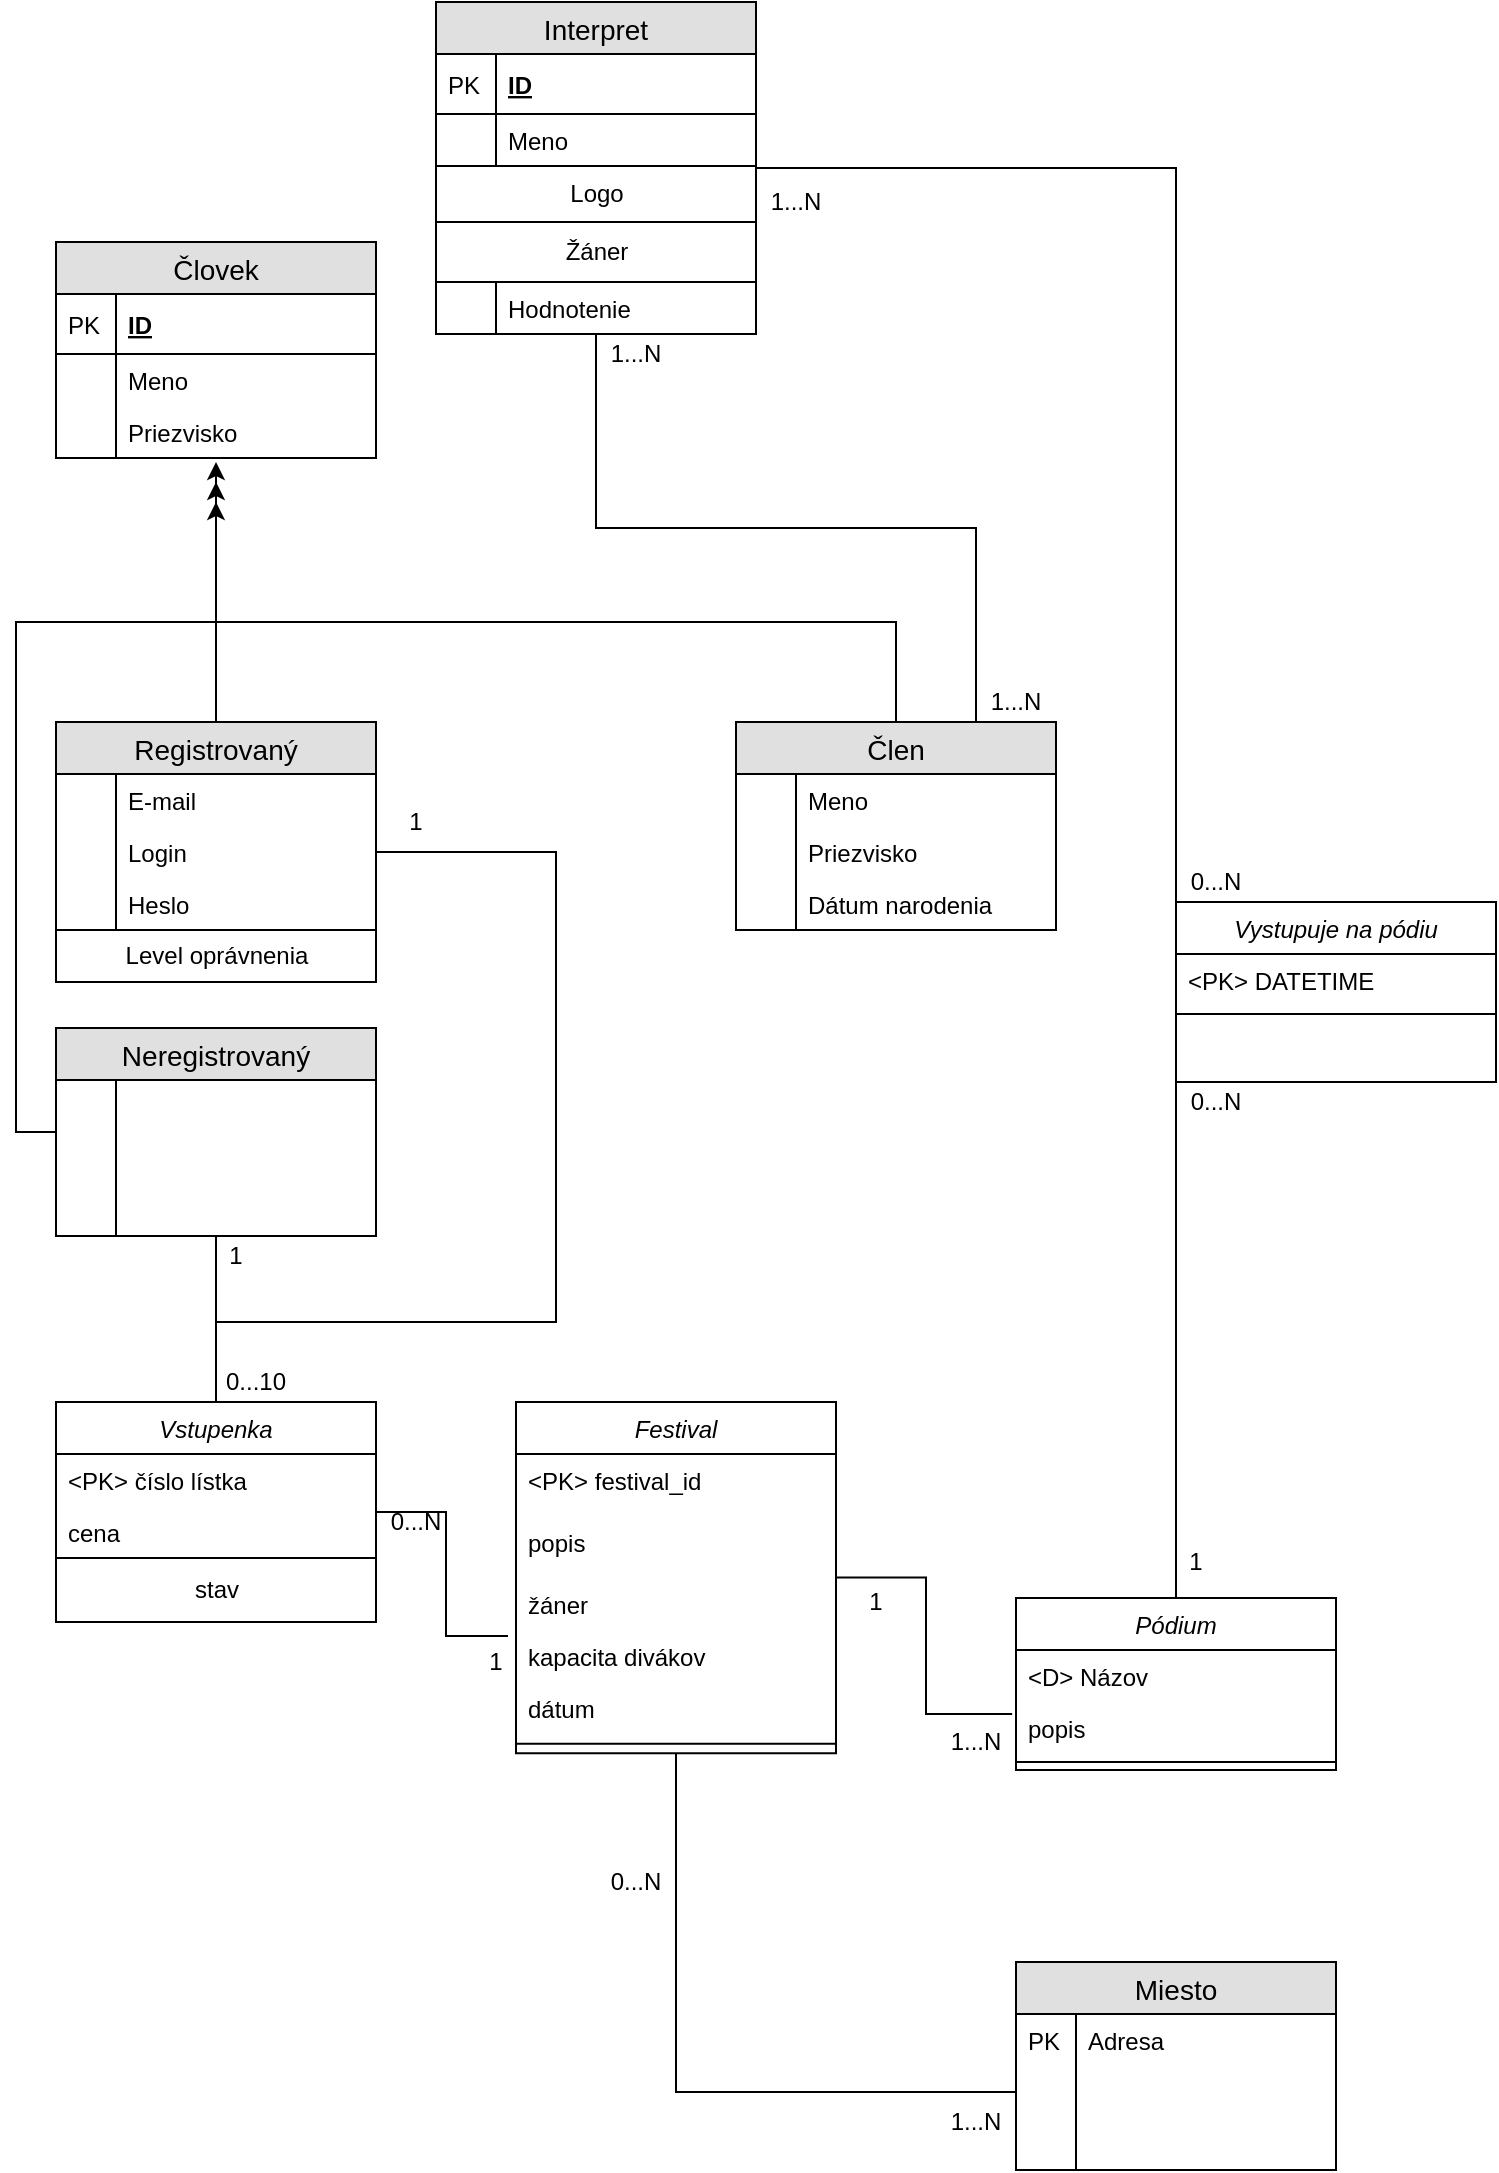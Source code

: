 <mxfile version="13.7.7" type="device"><diagram id="C5RBs43oDa-KdzZeNtuy" name="Page-1"><mxGraphModel dx="766" dy="752" grid="1" gridSize="10" guides="1" tooltips="1" connect="1" arrows="1" fold="1" page="1" pageScale="1" pageWidth="827" pageHeight="1169" math="0" shadow="0"><root><mxCell id="WIyWlLk6GJQsqaUBKTNV-0"/><mxCell id="WIyWlLk6GJQsqaUBKTNV-1" parent="WIyWlLk6GJQsqaUBKTNV-0"/><mxCell id="mpcGVjqGdTTkqWpKzs0q-69" style="edgeStyle=orthogonalEdgeStyle;rounded=0;orthogonalLoop=1;jettySize=auto;html=1;" edge="1" parent="WIyWlLk6GJQsqaUBKTNV-1"><mxGeometry relative="1" as="geometry"><mxPoint x="150" y="250" as="targetPoint"/><mxPoint x="150" y="380" as="sourcePoint"/></mxGeometry></mxCell><mxCell id="mpcGVjqGdTTkqWpKzs0q-71" style="edgeStyle=orthogonalEdgeStyle;rounded=0;orthogonalLoop=1;jettySize=auto;html=1;" edge="1" parent="WIyWlLk6GJQsqaUBKTNV-1" source="mpcGVjqGdTTkqWpKzs0q-49"><mxGeometry relative="1" as="geometry"><mxPoint x="150" y="270" as="targetPoint"/><Array as="points"><mxPoint x="490" y="330"/><mxPoint x="150" y="330"/></Array></mxGeometry></mxCell><mxCell id="mpcGVjqGdTTkqWpKzs0q-72" style="edgeStyle=orthogonalEdgeStyle;rounded=0;orthogonalLoop=1;jettySize=auto;html=1;" edge="1" parent="WIyWlLk6GJQsqaUBKTNV-1" source="mpcGVjqGdTTkqWpKzs0q-58"><mxGeometry relative="1" as="geometry"><mxPoint x="150" y="260" as="targetPoint"/><Array as="points"><mxPoint x="50" y="585"/><mxPoint x="50" y="330"/><mxPoint x="150" y="330"/></Array></mxGeometry></mxCell><mxCell id="mpcGVjqGdTTkqWpKzs0q-4" value="Človek" style="swimlane;fontStyle=0;childLayout=stackLayout;horizontal=1;startSize=26;fillColor=#e0e0e0;horizontalStack=0;resizeParent=1;resizeParentMax=0;resizeLast=0;collapsible=1;marginBottom=0;swimlaneFillColor=#ffffff;align=center;fontSize=14;" vertex="1" parent="WIyWlLk6GJQsqaUBKTNV-1"><mxGeometry x="70" y="140" width="160" height="108" as="geometry"/></mxCell><mxCell id="mpcGVjqGdTTkqWpKzs0q-5" value="ID" style="shape=partialRectangle;top=0;left=0;right=0;bottom=1;align=left;verticalAlign=middle;fillColor=none;spacingLeft=34;spacingRight=4;overflow=hidden;rotatable=0;points=[[0,0.5],[1,0.5]];portConstraint=eastwest;dropTarget=0;fontStyle=5;fontSize=12;" vertex="1" parent="mpcGVjqGdTTkqWpKzs0q-4"><mxGeometry y="26" width="160" height="30" as="geometry"/></mxCell><mxCell id="mpcGVjqGdTTkqWpKzs0q-6" value="PK" style="shape=partialRectangle;top=0;left=0;bottom=0;fillColor=none;align=left;verticalAlign=middle;spacingLeft=4;spacingRight=4;overflow=hidden;rotatable=0;points=[];portConstraint=eastwest;part=1;fontSize=12;" vertex="1" connectable="0" parent="mpcGVjqGdTTkqWpKzs0q-5"><mxGeometry width="30" height="30" as="geometry"/></mxCell><mxCell id="mpcGVjqGdTTkqWpKzs0q-7" value="Meno" style="shape=partialRectangle;top=0;left=0;right=0;bottom=0;align=left;verticalAlign=top;fillColor=none;spacingLeft=34;spacingRight=4;overflow=hidden;rotatable=0;points=[[0,0.5],[1,0.5]];portConstraint=eastwest;dropTarget=0;fontSize=12;" vertex="1" parent="mpcGVjqGdTTkqWpKzs0q-4"><mxGeometry y="56" width="160" height="26" as="geometry"/></mxCell><mxCell id="mpcGVjqGdTTkqWpKzs0q-8" value="" style="shape=partialRectangle;top=0;left=0;bottom=0;fillColor=none;align=left;verticalAlign=top;spacingLeft=4;spacingRight=4;overflow=hidden;rotatable=0;points=[];portConstraint=eastwest;part=1;fontSize=12;" vertex="1" connectable="0" parent="mpcGVjqGdTTkqWpKzs0q-7"><mxGeometry width="30" height="26" as="geometry"/></mxCell><mxCell id="mpcGVjqGdTTkqWpKzs0q-9" value="Priezvisko" style="shape=partialRectangle;top=0;left=0;right=0;bottom=0;align=left;verticalAlign=top;fillColor=none;spacingLeft=34;spacingRight=4;overflow=hidden;rotatable=0;points=[[0,0.5],[1,0.5]];portConstraint=eastwest;dropTarget=0;fontSize=12;" vertex="1" parent="mpcGVjqGdTTkqWpKzs0q-4"><mxGeometry y="82" width="160" height="26" as="geometry"/></mxCell><mxCell id="mpcGVjqGdTTkqWpKzs0q-10" value="" style="shape=partialRectangle;top=0;left=0;bottom=0;fillColor=none;align=left;verticalAlign=top;spacingLeft=4;spacingRight=4;overflow=hidden;rotatable=0;points=[];portConstraint=eastwest;part=1;fontSize=12;" vertex="1" connectable="0" parent="mpcGVjqGdTTkqWpKzs0q-9"><mxGeometry width="30" height="26" as="geometry"/></mxCell><mxCell id="mpcGVjqGdTTkqWpKzs0q-49" value="Člen" style="swimlane;fontStyle=0;childLayout=stackLayout;horizontal=1;startSize=26;fillColor=#e0e0e0;horizontalStack=0;resizeParent=1;resizeParentMax=0;resizeLast=0;collapsible=1;marginBottom=0;swimlaneFillColor=#ffffff;align=center;fontSize=14;" vertex="1" parent="WIyWlLk6GJQsqaUBKTNV-1"><mxGeometry x="410" y="380" width="160" height="104" as="geometry"/></mxCell><mxCell id="mpcGVjqGdTTkqWpKzs0q-52" value="Meno" style="shape=partialRectangle;top=0;left=0;right=0;bottom=0;align=left;verticalAlign=top;fillColor=none;spacingLeft=34;spacingRight=4;overflow=hidden;rotatable=0;points=[[0,0.5],[1,0.5]];portConstraint=eastwest;dropTarget=0;fontSize=12;" vertex="1" parent="mpcGVjqGdTTkqWpKzs0q-49"><mxGeometry y="26" width="160" height="26" as="geometry"/></mxCell><mxCell id="mpcGVjqGdTTkqWpKzs0q-53" value="" style="shape=partialRectangle;top=0;left=0;bottom=0;fillColor=none;align=left;verticalAlign=top;spacingLeft=4;spacingRight=4;overflow=hidden;rotatable=0;points=[];portConstraint=eastwest;part=1;fontSize=12;" vertex="1" connectable="0" parent="mpcGVjqGdTTkqWpKzs0q-52"><mxGeometry width="30" height="26" as="geometry"/></mxCell><mxCell id="mpcGVjqGdTTkqWpKzs0q-54" value="Priezvisko" style="shape=partialRectangle;top=0;left=0;right=0;bottom=0;align=left;verticalAlign=top;fillColor=none;spacingLeft=34;spacingRight=4;overflow=hidden;rotatable=0;points=[[0,0.5],[1,0.5]];portConstraint=eastwest;dropTarget=0;fontSize=12;" vertex="1" parent="mpcGVjqGdTTkqWpKzs0q-49"><mxGeometry y="52" width="160" height="26" as="geometry"/></mxCell><mxCell id="mpcGVjqGdTTkqWpKzs0q-55" value="" style="shape=partialRectangle;top=0;left=0;bottom=0;fillColor=none;align=left;verticalAlign=top;spacingLeft=4;spacingRight=4;overflow=hidden;rotatable=0;points=[];portConstraint=eastwest;part=1;fontSize=12;" vertex="1" connectable="0" parent="mpcGVjqGdTTkqWpKzs0q-54"><mxGeometry width="30" height="26" as="geometry"/></mxCell><mxCell id="mpcGVjqGdTTkqWpKzs0q-56" value="Dátum narodenia" style="shape=partialRectangle;top=0;left=0;right=0;bottom=0;align=left;verticalAlign=top;fillColor=none;spacingLeft=34;spacingRight=4;overflow=hidden;rotatable=0;points=[[0,0.5],[1,0.5]];portConstraint=eastwest;dropTarget=0;fontSize=12;" vertex="1" parent="mpcGVjqGdTTkqWpKzs0q-49"><mxGeometry y="78" width="160" height="26" as="geometry"/></mxCell><mxCell id="mpcGVjqGdTTkqWpKzs0q-57" value="" style="shape=partialRectangle;top=0;left=0;bottom=0;fillColor=none;align=left;verticalAlign=top;spacingLeft=4;spacingRight=4;overflow=hidden;rotatable=0;points=[];portConstraint=eastwest;part=1;fontSize=12;" vertex="1" connectable="0" parent="mpcGVjqGdTTkqWpKzs0q-56"><mxGeometry width="30" height="26" as="geometry"/></mxCell><mxCell id="mpcGVjqGdTTkqWpKzs0q-90" style="edgeStyle=orthogonalEdgeStyle;rounded=0;orthogonalLoop=1;jettySize=auto;html=1;entryX=0.5;entryY=0;entryDx=0;entryDy=0;endArrow=none;endFill=0;" edge="1" parent="WIyWlLk6GJQsqaUBKTNV-1" source="mpcGVjqGdTTkqWpKzs0q-58" target="YKO2Tkwgw0GAHQr1XLWe-31"><mxGeometry relative="1" as="geometry"/></mxCell><mxCell id="mpcGVjqGdTTkqWpKzs0q-58" value="Neregistrovaný" style="swimlane;fontStyle=0;childLayout=stackLayout;horizontal=1;startSize=26;fillColor=#e0e0e0;horizontalStack=0;resizeParent=1;resizeParentMax=0;resizeLast=0;collapsible=1;marginBottom=0;swimlaneFillColor=#ffffff;align=center;fontSize=14;" vertex="1" parent="WIyWlLk6GJQsqaUBKTNV-1"><mxGeometry x="70" y="533" width="160" height="104" as="geometry"/></mxCell><mxCell id="mpcGVjqGdTTkqWpKzs0q-61" value="" style="shape=partialRectangle;top=0;left=0;right=0;bottom=0;align=left;verticalAlign=top;fillColor=none;spacingLeft=34;spacingRight=4;overflow=hidden;rotatable=0;points=[[0,0.5],[1,0.5]];portConstraint=eastwest;dropTarget=0;fontSize=12;" vertex="1" parent="mpcGVjqGdTTkqWpKzs0q-58"><mxGeometry y="26" width="160" height="26" as="geometry"/></mxCell><mxCell id="mpcGVjqGdTTkqWpKzs0q-62" value="" style="shape=partialRectangle;top=0;left=0;bottom=0;fillColor=none;align=left;verticalAlign=top;spacingLeft=4;spacingRight=4;overflow=hidden;rotatable=0;points=[];portConstraint=eastwest;part=1;fontSize=12;" vertex="1" connectable="0" parent="mpcGVjqGdTTkqWpKzs0q-61"><mxGeometry width="30" height="26" as="geometry"/></mxCell><mxCell id="mpcGVjqGdTTkqWpKzs0q-63" value="" style="shape=partialRectangle;top=0;left=0;right=0;bottom=0;align=left;verticalAlign=top;fillColor=none;spacingLeft=34;spacingRight=4;overflow=hidden;rotatable=0;points=[[0,0.5],[1,0.5]];portConstraint=eastwest;dropTarget=0;fontSize=12;" vertex="1" parent="mpcGVjqGdTTkqWpKzs0q-58"><mxGeometry y="52" width="160" height="26" as="geometry"/></mxCell><mxCell id="mpcGVjqGdTTkqWpKzs0q-64" value="" style="shape=partialRectangle;top=0;left=0;bottom=0;fillColor=none;align=left;verticalAlign=top;spacingLeft=4;spacingRight=4;overflow=hidden;rotatable=0;points=[];portConstraint=eastwest;part=1;fontSize=12;" vertex="1" connectable="0" parent="mpcGVjqGdTTkqWpKzs0q-63"><mxGeometry width="30" height="26" as="geometry"/></mxCell><mxCell id="mpcGVjqGdTTkqWpKzs0q-65" value="" style="shape=partialRectangle;top=0;left=0;right=0;bottom=0;align=left;verticalAlign=top;fillColor=none;spacingLeft=34;spacingRight=4;overflow=hidden;rotatable=0;points=[[0,0.5],[1,0.5]];portConstraint=eastwest;dropTarget=0;fontSize=12;" vertex="1" parent="mpcGVjqGdTTkqWpKzs0q-58"><mxGeometry y="78" width="160" height="26" as="geometry"/></mxCell><mxCell id="mpcGVjqGdTTkqWpKzs0q-66" value="" style="shape=partialRectangle;top=0;left=0;bottom=0;fillColor=none;align=left;verticalAlign=top;spacingLeft=4;spacingRight=4;overflow=hidden;rotatable=0;points=[];portConstraint=eastwest;part=1;fontSize=12;" vertex="1" connectable="0" parent="mpcGVjqGdTTkqWpKzs0q-65"><mxGeometry width="30" height="26" as="geometry"/></mxCell><mxCell id="mpcGVjqGdTTkqWpKzs0q-91" style="edgeStyle=orthogonalEdgeStyle;rounded=0;orthogonalLoop=1;jettySize=auto;html=1;entryX=0.5;entryY=0;entryDx=0;entryDy=0;endArrow=none;endFill=0;exitX=1;exitY=0.5;exitDx=0;exitDy=0;" edge="1" parent="WIyWlLk6GJQsqaUBKTNV-1" source="mpcGVjqGdTTkqWpKzs0q-122" target="YKO2Tkwgw0GAHQr1XLWe-31"><mxGeometry relative="1" as="geometry"><mxPoint x="320" y="637" as="sourcePoint"/><Array as="points"><mxPoint x="320" y="445"/><mxPoint x="320" y="680"/><mxPoint x="150" y="680"/></Array></mxGeometry></mxCell><mxCell id="mpcGVjqGdTTkqWpKzs0q-87" style="edgeStyle=orthogonalEdgeStyle;rounded=0;orthogonalLoop=1;jettySize=auto;html=1;entryX=0.75;entryY=0;entryDx=0;entryDy=0;endArrow=none;endFill=0;" edge="1" parent="WIyWlLk6GJQsqaUBKTNV-1" source="mpcGVjqGdTTkqWpKzs0q-77" target="mpcGVjqGdTTkqWpKzs0q-49"><mxGeometry relative="1" as="geometry"/></mxCell><mxCell id="mpcGVjqGdTTkqWpKzs0q-112" style="edgeStyle=orthogonalEdgeStyle;rounded=0;orthogonalLoop=1;jettySize=auto;html=1;entryX=0.5;entryY=0;entryDx=0;entryDy=0;endArrow=none;endFill=0;" edge="1" parent="WIyWlLk6GJQsqaUBKTNV-1" source="mpcGVjqGdTTkqWpKzs0q-77" target="YKO2Tkwgw0GAHQr1XLWe-5"><mxGeometry relative="1" as="geometry"/></mxCell><mxCell id="mpcGVjqGdTTkqWpKzs0q-77" value="Interpret" style="swimlane;fontStyle=0;childLayout=stackLayout;horizontal=1;startSize=26;fillColor=#e0e0e0;horizontalStack=0;resizeParent=1;resizeParentMax=0;resizeLast=0;collapsible=1;marginBottom=0;swimlaneFillColor=#ffffff;align=center;fontSize=14;" vertex="1" parent="WIyWlLk6GJQsqaUBKTNV-1"><mxGeometry x="260" y="20" width="160" height="166" as="geometry"/></mxCell><mxCell id="mpcGVjqGdTTkqWpKzs0q-78" value="ID" style="shape=partialRectangle;top=0;left=0;right=0;bottom=1;align=left;verticalAlign=middle;fillColor=none;spacingLeft=34;spacingRight=4;overflow=hidden;rotatable=0;points=[[0,0.5],[1,0.5]];portConstraint=eastwest;dropTarget=0;fontStyle=5;fontSize=12;" vertex="1" parent="mpcGVjqGdTTkqWpKzs0q-77"><mxGeometry y="26" width="160" height="30" as="geometry"/></mxCell><mxCell id="mpcGVjqGdTTkqWpKzs0q-79" value="PK" style="shape=partialRectangle;top=0;left=0;bottom=0;fillColor=none;align=left;verticalAlign=middle;spacingLeft=4;spacingRight=4;overflow=hidden;rotatable=0;points=[];portConstraint=eastwest;part=1;fontSize=12;" vertex="1" connectable="0" parent="mpcGVjqGdTTkqWpKzs0q-78"><mxGeometry width="30" height="30" as="geometry"/></mxCell><mxCell id="mpcGVjqGdTTkqWpKzs0q-80" value="Meno" style="shape=partialRectangle;top=0;left=0;right=0;bottom=0;align=left;verticalAlign=top;fillColor=none;spacingLeft=34;spacingRight=4;overflow=hidden;rotatable=0;points=[[0,0.5],[1,0.5]];portConstraint=eastwest;dropTarget=0;fontSize=12;" vertex="1" parent="mpcGVjqGdTTkqWpKzs0q-77"><mxGeometry y="56" width="160" height="26" as="geometry"/></mxCell><mxCell id="mpcGVjqGdTTkqWpKzs0q-81" value="" style="shape=partialRectangle;top=0;left=0;bottom=0;fillColor=none;align=left;verticalAlign=top;spacingLeft=4;spacingRight=4;overflow=hidden;rotatable=0;points=[];portConstraint=eastwest;part=1;fontSize=12;" vertex="1" connectable="0" parent="mpcGVjqGdTTkqWpKzs0q-80"><mxGeometry width="30" height="26" as="geometry"/></mxCell><mxCell id="mpcGVjqGdTTkqWpKzs0q-85" value="Logo" style="html=1;" vertex="1" parent="mpcGVjqGdTTkqWpKzs0q-77"><mxGeometry y="82" width="160" height="28" as="geometry"/></mxCell><mxCell id="mpcGVjqGdTTkqWpKzs0q-86" value="Žáner" style="html=1;" vertex="1" parent="mpcGVjqGdTTkqWpKzs0q-77"><mxGeometry y="110" width="160" height="30" as="geometry"/></mxCell><mxCell id="mpcGVjqGdTTkqWpKzs0q-82" value="Hodnotenie" style="shape=partialRectangle;top=0;left=0;right=0;bottom=0;align=left;verticalAlign=top;fillColor=none;spacingLeft=34;spacingRight=4;overflow=hidden;rotatable=0;points=[[0,0.5],[1,0.5]];portConstraint=eastwest;dropTarget=0;fontSize=12;" vertex="1" parent="mpcGVjqGdTTkqWpKzs0q-77"><mxGeometry y="140" width="160" height="26" as="geometry"/></mxCell><mxCell id="mpcGVjqGdTTkqWpKzs0q-83" value="" style="shape=partialRectangle;top=0;left=0;bottom=0;fillColor=none;align=left;verticalAlign=top;spacingLeft=4;spacingRight=4;overflow=hidden;rotatable=0;points=[];portConstraint=eastwest;part=1;fontSize=12;" vertex="1" connectable="0" parent="mpcGVjqGdTTkqWpKzs0q-82"><mxGeometry width="30" height="26" as="geometry"/></mxCell><mxCell id="mpcGVjqGdTTkqWpKzs0q-88" value="1...N" style="text;html=1;strokeColor=none;fillColor=none;align=center;verticalAlign=middle;whiteSpace=wrap;rounded=0;" vertex="1" parent="WIyWlLk6GJQsqaUBKTNV-1"><mxGeometry x="340" y="186" width="40" height="20" as="geometry"/></mxCell><mxCell id="mpcGVjqGdTTkqWpKzs0q-89" value="1...N" style="text;html=1;strokeColor=none;fillColor=none;align=center;verticalAlign=middle;whiteSpace=wrap;rounded=0;" vertex="1" parent="WIyWlLk6GJQsqaUBKTNV-1"><mxGeometry x="530" y="360" width="40" height="20" as="geometry"/></mxCell><mxCell id="mpcGVjqGdTTkqWpKzs0q-96" style="edgeStyle=orthogonalEdgeStyle;rounded=0;orthogonalLoop=1;jettySize=auto;html=1;entryX=-0.025;entryY=1.12;entryDx=0;entryDy=0;entryPerimeter=0;endArrow=none;endFill=0;" edge="1" parent="WIyWlLk6GJQsqaUBKTNV-1" source="YKO2Tkwgw0GAHQr1XLWe-31" target="YKO2Tkwgw0GAHQr1XLWe-16"><mxGeometry relative="1" as="geometry"/></mxCell><mxCell id="YKO2Tkwgw0GAHQr1XLWe-31" value="Vstupenka" style="swimlane;fontStyle=2;align=center;verticalAlign=top;childLayout=stackLayout;horizontal=1;startSize=26;horizontalStack=0;resizeParent=1;resizeLast=0;collapsible=1;marginBottom=0;rounded=0;shadow=0;strokeWidth=1;" parent="WIyWlLk6GJQsqaUBKTNV-1" vertex="1"><mxGeometry x="70" y="720" width="160" height="110" as="geometry"><mxRectangle x="230" y="140" width="160" height="26" as="alternateBounds"/></mxGeometry></mxCell><mxCell id="YKO2Tkwgw0GAHQr1XLWe-32" value="&lt;PK&gt; číslo lístka" style="text;align=left;verticalAlign=top;spacingLeft=4;spacingRight=4;overflow=hidden;rotatable=0;points=[[0,0.5],[1,0.5]];portConstraint=eastwest;" parent="YKO2Tkwgw0GAHQr1XLWe-31" vertex="1"><mxGeometry y="26" width="160" height="26" as="geometry"/></mxCell><mxCell id="YKO2Tkwgw0GAHQr1XLWe-33" value="cena" style="text;align=left;verticalAlign=top;spacingLeft=4;spacingRight=4;overflow=hidden;rotatable=0;points=[[0,0.5],[1,0.5]];portConstraint=eastwest;rounded=0;shadow=0;html=0;" parent="YKO2Tkwgw0GAHQr1XLWe-31" vertex="1"><mxGeometry y="52" width="160" height="26" as="geometry"/></mxCell><mxCell id="mpcGVjqGdTTkqWpKzs0q-117" value="stav" style="html=1;" vertex="1" parent="YKO2Tkwgw0GAHQr1XLWe-31"><mxGeometry y="78" width="160" height="32" as="geometry"/></mxCell><mxCell id="mpcGVjqGdTTkqWpKzs0q-92" value="0...N" style="text;html=1;strokeColor=none;fillColor=none;align=center;verticalAlign=middle;whiteSpace=wrap;rounded=0;" vertex="1" parent="WIyWlLk6GJQsqaUBKTNV-1"><mxGeometry x="230" y="770" width="40" height="20" as="geometry"/></mxCell><mxCell id="mpcGVjqGdTTkqWpKzs0q-93" value="0...10" style="text;html=1;strokeColor=none;fillColor=none;align=center;verticalAlign=middle;whiteSpace=wrap;rounded=0;" vertex="1" parent="WIyWlLk6GJQsqaUBKTNV-1"><mxGeometry x="150" y="700" width="40" height="20" as="geometry"/></mxCell><mxCell id="mpcGVjqGdTTkqWpKzs0q-94" value="1" style="text;html=1;strokeColor=none;fillColor=none;align=center;verticalAlign=middle;whiteSpace=wrap;rounded=0;" vertex="1" parent="WIyWlLk6GJQsqaUBKTNV-1"><mxGeometry x="230" y="420" width="40" height="20" as="geometry"/></mxCell><mxCell id="mpcGVjqGdTTkqWpKzs0q-95" value="1" style="text;html=1;strokeColor=none;fillColor=none;align=center;verticalAlign=middle;whiteSpace=wrap;rounded=0;" vertex="1" parent="WIyWlLk6GJQsqaUBKTNV-1"><mxGeometry x="140" y="637" width="40" height="20" as="geometry"/></mxCell><mxCell id="mpcGVjqGdTTkqWpKzs0q-97" style="edgeStyle=orthogonalEdgeStyle;rounded=0;orthogonalLoop=1;jettySize=auto;html=1;entryX=-0.012;entryY=1.231;entryDx=0;entryDy=0;entryPerimeter=0;endArrow=none;endFill=0;" edge="1" parent="WIyWlLk6GJQsqaUBKTNV-1" source="YKO2Tkwgw0GAHQr1XLWe-0" target="YKO2Tkwgw0GAHQr1XLWe-6"><mxGeometry relative="1" as="geometry"/></mxCell><mxCell id="mpcGVjqGdTTkqWpKzs0q-109" style="edgeStyle=orthogonalEdgeStyle;rounded=0;orthogonalLoop=1;jettySize=auto;html=1;entryX=0;entryY=0.5;entryDx=0;entryDy=0;endArrow=none;endFill=0;" edge="1" parent="WIyWlLk6GJQsqaUBKTNV-1" source="YKO2Tkwgw0GAHQr1XLWe-0" target="mpcGVjqGdTTkqWpKzs0q-102"><mxGeometry relative="1" as="geometry"/></mxCell><mxCell id="YKO2Tkwgw0GAHQr1XLWe-0" value="Festival" style="swimlane;fontStyle=2;align=center;verticalAlign=top;childLayout=stackLayout;horizontal=1;startSize=26;horizontalStack=0;resizeParent=1;resizeLast=0;collapsible=1;marginBottom=0;rounded=0;shadow=0;strokeWidth=1;container=0;" parent="WIyWlLk6GJQsqaUBKTNV-1" vertex="1"><mxGeometry x="300" y="720" width="160" height="175.625" as="geometry"><mxRectangle x="310" y="498" width="160" height="26" as="alternateBounds"/></mxGeometry></mxCell><mxCell id="YKO2Tkwgw0GAHQr1XLWe-1" value="&lt;PK&gt; festival_id" style="text;align=left;verticalAlign=top;spacingLeft=4;spacingRight=4;overflow=hidden;rotatable=0;points=[[0,0.5],[1,0.5]];portConstraint=eastwest;container=0;" parent="YKO2Tkwgw0GAHQr1XLWe-0" vertex="1"><mxGeometry y="26" width="160" height="30.875" as="geometry"/></mxCell><mxCell id="YKO2Tkwgw0GAHQr1XLWe-2" value="popis" style="text;align=left;verticalAlign=top;spacingLeft=4;spacingRight=4;overflow=hidden;rotatable=0;points=[[0,0.5],[1,0.5]];portConstraint=eastwest;rounded=0;shadow=0;html=0;container=0;" parent="YKO2Tkwgw0GAHQr1XLWe-0" vertex="1"><mxGeometry y="56.875" width="160" height="30.875" as="geometry"/></mxCell><mxCell id="YKO2Tkwgw0GAHQr1XLWe-16" value="žáner" style="text;align=left;verticalAlign=top;spacingLeft=4;spacingRight=4;overflow=hidden;rotatable=0;points=[[0,0.5],[1,0.5]];portConstraint=eastwest;rounded=0;shadow=0;html=0;container=0;" parent="YKO2Tkwgw0GAHQr1XLWe-0" vertex="1"><mxGeometry y="87.75" width="160" height="26.125" as="geometry"/></mxCell><mxCell id="YKO2Tkwgw0GAHQr1XLWe-3" value="kapacita divákov" style="text;align=left;verticalAlign=top;spacingLeft=4;spacingRight=4;overflow=hidden;rotatable=0;points=[[0,0.5],[1,0.5]];portConstraint=eastwest;rounded=0;shadow=0;html=0;container=0;" parent="YKO2Tkwgw0GAHQr1XLWe-0" vertex="1"><mxGeometry y="113.875" width="160" height="26.125" as="geometry"/></mxCell><mxCell id="YKO2Tkwgw0GAHQr1XLWe-38" value="dátum" style="text;align=left;verticalAlign=top;spacingLeft=4;spacingRight=4;overflow=hidden;rotatable=0;points=[[0,0.5],[1,0.5]];portConstraint=eastwest;rounded=0;shadow=0;html=0;container=0;" parent="YKO2Tkwgw0GAHQr1XLWe-0" vertex="1"><mxGeometry y="140" width="160" height="26.125" as="geometry"/></mxCell><mxCell id="YKO2Tkwgw0GAHQr1XLWe-4" value="" style="line;html=1;strokeWidth=1;align=left;verticalAlign=middle;spacingTop=-1;spacingLeft=3;spacingRight=3;rotatable=0;labelPosition=right;points=[];portConstraint=eastwest;container=0;" parent="YKO2Tkwgw0GAHQr1XLWe-0" vertex="1"><mxGeometry y="166.125" width="160" height="9.5" as="geometry"/></mxCell><mxCell id="YKO2Tkwgw0GAHQr1XLWe-5" value="Pódium" style="swimlane;fontStyle=2;align=center;verticalAlign=top;childLayout=stackLayout;horizontal=1;startSize=26;horizontalStack=0;resizeParent=1;resizeLast=0;collapsible=1;marginBottom=0;rounded=0;shadow=0;strokeWidth=1;" parent="WIyWlLk6GJQsqaUBKTNV-1" vertex="1"><mxGeometry x="550" y="818" width="160" height="86" as="geometry"><mxRectangle x="310" y="498" width="160" height="26" as="alternateBounds"/></mxGeometry></mxCell><mxCell id="YKO2Tkwgw0GAHQr1XLWe-6" value="&lt;D&gt; Názov" style="text;align=left;verticalAlign=top;spacingLeft=4;spacingRight=4;overflow=hidden;rotatable=0;points=[[0,0.5],[1,0.5]];portConstraint=eastwest;" parent="YKO2Tkwgw0GAHQr1XLWe-5" vertex="1"><mxGeometry y="26" width="160" height="26" as="geometry"/></mxCell><mxCell id="YKO2Tkwgw0GAHQr1XLWe-7" value="popis" style="text;align=left;verticalAlign=top;spacingLeft=4;spacingRight=4;overflow=hidden;rotatable=0;points=[[0,0.5],[1,0.5]];portConstraint=eastwest;rounded=0;shadow=0;html=0;" parent="YKO2Tkwgw0GAHQr1XLWe-5" vertex="1"><mxGeometry y="52" width="160" height="26" as="geometry"/></mxCell><mxCell id="YKO2Tkwgw0GAHQr1XLWe-9" value="" style="line;html=1;strokeWidth=1;align=left;verticalAlign=middle;spacingTop=-1;spacingLeft=3;spacingRight=3;rotatable=0;labelPosition=right;points=[];portConstraint=eastwest;" parent="YKO2Tkwgw0GAHQr1XLWe-5" vertex="1"><mxGeometry y="78" width="160" height="8" as="geometry"/></mxCell><mxCell id="mpcGVjqGdTTkqWpKzs0q-98" value="1" style="text;html=1;strokeColor=none;fillColor=none;align=center;verticalAlign=middle;whiteSpace=wrap;rounded=0;" vertex="1" parent="WIyWlLk6GJQsqaUBKTNV-1"><mxGeometry x="270" y="840" width="40" height="20" as="geometry"/></mxCell><mxCell id="mpcGVjqGdTTkqWpKzs0q-99" value="Miesto" style="swimlane;fontStyle=0;childLayout=stackLayout;horizontal=1;startSize=26;fillColor=#e0e0e0;horizontalStack=0;resizeParent=1;resizeParentMax=0;resizeLast=0;collapsible=1;marginBottom=0;swimlaneFillColor=#ffffff;align=center;fontSize=14;" vertex="1" parent="WIyWlLk6GJQsqaUBKTNV-1"><mxGeometry x="550" y="1000" width="160" height="104" as="geometry"/></mxCell><mxCell id="mpcGVjqGdTTkqWpKzs0q-100" value="Adresa" style="shape=partialRectangle;top=0;left=0;right=0;bottom=0;align=left;verticalAlign=top;fillColor=none;spacingLeft=34;spacingRight=4;overflow=hidden;rotatable=0;points=[[0,0.5],[1,0.5]];portConstraint=eastwest;dropTarget=0;fontSize=12;" vertex="1" parent="mpcGVjqGdTTkqWpKzs0q-99"><mxGeometry y="26" width="160" height="26" as="geometry"/></mxCell><mxCell id="mpcGVjqGdTTkqWpKzs0q-101" value="PK" style="shape=partialRectangle;top=0;left=0;bottom=0;fillColor=none;align=left;verticalAlign=top;spacingLeft=4;spacingRight=4;overflow=hidden;rotatable=0;points=[];portConstraint=eastwest;part=1;fontSize=12;" vertex="1" connectable="0" parent="mpcGVjqGdTTkqWpKzs0q-100"><mxGeometry width="30" height="26" as="geometry"/></mxCell><mxCell id="mpcGVjqGdTTkqWpKzs0q-102" value="" style="shape=partialRectangle;top=0;left=0;right=0;bottom=0;align=left;verticalAlign=top;fillColor=none;spacingLeft=34;spacingRight=4;overflow=hidden;rotatable=0;points=[[0,0.5],[1,0.5]];portConstraint=eastwest;dropTarget=0;fontSize=12;" vertex="1" parent="mpcGVjqGdTTkqWpKzs0q-99"><mxGeometry y="52" width="160" height="26" as="geometry"/></mxCell><mxCell id="mpcGVjqGdTTkqWpKzs0q-103" value="" style="shape=partialRectangle;top=0;left=0;bottom=0;fillColor=none;align=left;verticalAlign=top;spacingLeft=4;spacingRight=4;overflow=hidden;rotatable=0;points=[];portConstraint=eastwest;part=1;fontSize=12;" vertex="1" connectable="0" parent="mpcGVjqGdTTkqWpKzs0q-102"><mxGeometry width="30" height="26" as="geometry"/></mxCell><mxCell id="mpcGVjqGdTTkqWpKzs0q-104" value="" style="shape=partialRectangle;top=0;left=0;right=0;bottom=0;align=left;verticalAlign=top;fillColor=none;spacingLeft=34;spacingRight=4;overflow=hidden;rotatable=0;points=[[0,0.5],[1,0.5]];portConstraint=eastwest;dropTarget=0;fontSize=12;" vertex="1" parent="mpcGVjqGdTTkqWpKzs0q-99"><mxGeometry y="78" width="160" height="26" as="geometry"/></mxCell><mxCell id="mpcGVjqGdTTkqWpKzs0q-105" value="" style="shape=partialRectangle;top=0;left=0;bottom=0;fillColor=none;align=left;verticalAlign=top;spacingLeft=4;spacingRight=4;overflow=hidden;rotatable=0;points=[];portConstraint=eastwest;part=1;fontSize=12;" vertex="1" connectable="0" parent="mpcGVjqGdTTkqWpKzs0q-104"><mxGeometry width="30" height="26" as="geometry"/></mxCell><mxCell id="mpcGVjqGdTTkqWpKzs0q-107" value="1...N" style="text;html=1;strokeColor=none;fillColor=none;align=center;verticalAlign=middle;whiteSpace=wrap;rounded=0;" vertex="1" parent="WIyWlLk6GJQsqaUBKTNV-1"><mxGeometry x="510" y="1070" width="40" height="20" as="geometry"/></mxCell><mxCell id="mpcGVjqGdTTkqWpKzs0q-108" value="0...N" style="text;html=1;strokeColor=none;fillColor=none;align=center;verticalAlign=middle;whiteSpace=wrap;rounded=0;" vertex="1" parent="WIyWlLk6GJQsqaUBKTNV-1"><mxGeometry x="340" y="950" width="40" height="20" as="geometry"/></mxCell><mxCell id="mpcGVjqGdTTkqWpKzs0q-110" value="1...N" style="text;html=1;strokeColor=none;fillColor=none;align=center;verticalAlign=middle;whiteSpace=wrap;rounded=0;" vertex="1" parent="WIyWlLk6GJQsqaUBKTNV-1"><mxGeometry x="510" y="880" width="40" height="20" as="geometry"/></mxCell><mxCell id="mpcGVjqGdTTkqWpKzs0q-111" value="1" style="text;html=1;strokeColor=none;fillColor=none;align=center;verticalAlign=middle;whiteSpace=wrap;rounded=0;" vertex="1" parent="WIyWlLk6GJQsqaUBKTNV-1"><mxGeometry x="460" y="810" width="40" height="20" as="geometry"/></mxCell><mxCell id="YKO2Tkwgw0GAHQr1XLWe-24" value="Vystupuje na pódiu" style="swimlane;fontStyle=2;align=center;verticalAlign=top;childLayout=stackLayout;horizontal=1;startSize=26;horizontalStack=0;resizeParent=1;resizeLast=0;collapsible=1;marginBottom=0;rounded=0;shadow=0;strokeWidth=1;" parent="WIyWlLk6GJQsqaUBKTNV-1" vertex="1"><mxGeometry x="630" y="470" width="160" height="90" as="geometry"><mxRectangle x="310" y="498" width="160" height="26" as="alternateBounds"/></mxGeometry></mxCell><mxCell id="YKO2Tkwgw0GAHQr1XLWe-25" value="&lt;PK&gt; DATETIME" style="text;align=left;verticalAlign=top;spacingLeft=4;spacingRight=4;overflow=hidden;rotatable=0;points=[[0,0.5],[1,0.5]];portConstraint=eastwest;" parent="YKO2Tkwgw0GAHQr1XLWe-24" vertex="1"><mxGeometry y="26" width="160" height="26" as="geometry"/></mxCell><mxCell id="YKO2Tkwgw0GAHQr1XLWe-27" value="" style="line;html=1;strokeWidth=1;align=left;verticalAlign=middle;spacingTop=-1;spacingLeft=3;spacingRight=3;rotatable=0;labelPosition=right;points=[];portConstraint=eastwest;" parent="YKO2Tkwgw0GAHQr1XLWe-24" vertex="1"><mxGeometry y="52" width="160" height="8" as="geometry"/></mxCell><mxCell id="mpcGVjqGdTTkqWpKzs0q-113" value="1" style="text;html=1;strokeColor=none;fillColor=none;align=center;verticalAlign=middle;whiteSpace=wrap;rounded=0;" vertex="1" parent="WIyWlLk6GJQsqaUBKTNV-1"><mxGeometry x="620" y="790" width="40" height="20" as="geometry"/></mxCell><mxCell id="mpcGVjqGdTTkqWpKzs0q-114" value="1...N" style="text;html=1;strokeColor=none;fillColor=none;align=center;verticalAlign=middle;whiteSpace=wrap;rounded=0;" vertex="1" parent="WIyWlLk6GJQsqaUBKTNV-1"><mxGeometry x="420" y="110" width="40" height="20" as="geometry"/></mxCell><mxCell id="mpcGVjqGdTTkqWpKzs0q-115" value="0...N" style="text;html=1;strokeColor=none;fillColor=none;align=center;verticalAlign=middle;whiteSpace=wrap;rounded=0;" vertex="1" parent="WIyWlLk6GJQsqaUBKTNV-1"><mxGeometry x="630" y="450" width="40" height="20" as="geometry"/></mxCell><mxCell id="mpcGVjqGdTTkqWpKzs0q-116" value="0...N" style="text;html=1;strokeColor=none;fillColor=none;align=center;verticalAlign=middle;whiteSpace=wrap;rounded=0;" vertex="1" parent="WIyWlLk6GJQsqaUBKTNV-1"><mxGeometry x="630" y="560" width="40" height="20" as="geometry"/></mxCell><mxCell id="mpcGVjqGdTTkqWpKzs0q-119" value="Registrovaný" style="swimlane;fontStyle=0;childLayout=stackLayout;horizontal=1;startSize=26;fillColor=#e0e0e0;horizontalStack=0;resizeParent=1;resizeParentMax=0;resizeLast=0;collapsible=1;marginBottom=0;swimlaneFillColor=#ffffff;align=center;fontSize=14;" vertex="1" parent="WIyWlLk6GJQsqaUBKTNV-1"><mxGeometry x="70" y="380" width="160" height="130" as="geometry"/></mxCell><mxCell id="mpcGVjqGdTTkqWpKzs0q-120" value="E-mail" style="shape=partialRectangle;top=0;left=0;right=0;bottom=0;align=left;verticalAlign=top;fillColor=none;spacingLeft=34;spacingRight=4;overflow=hidden;rotatable=0;points=[[0,0.5],[1,0.5]];portConstraint=eastwest;dropTarget=0;fontSize=12;" vertex="1" parent="mpcGVjqGdTTkqWpKzs0q-119"><mxGeometry y="26" width="160" height="26" as="geometry"/></mxCell><mxCell id="mpcGVjqGdTTkqWpKzs0q-121" value="" style="shape=partialRectangle;top=0;left=0;bottom=0;fillColor=none;align=left;verticalAlign=top;spacingLeft=4;spacingRight=4;overflow=hidden;rotatable=0;points=[];portConstraint=eastwest;part=1;fontSize=12;" vertex="1" connectable="0" parent="mpcGVjqGdTTkqWpKzs0q-120"><mxGeometry width="30" height="26" as="geometry"/></mxCell><mxCell id="mpcGVjqGdTTkqWpKzs0q-122" value="Login" style="shape=partialRectangle;top=0;left=0;right=0;bottom=0;align=left;verticalAlign=top;fillColor=none;spacingLeft=34;spacingRight=4;overflow=hidden;rotatable=0;points=[[0,0.5],[1,0.5]];portConstraint=eastwest;dropTarget=0;fontSize=12;" vertex="1" parent="mpcGVjqGdTTkqWpKzs0q-119"><mxGeometry y="52" width="160" height="26" as="geometry"/></mxCell><mxCell id="mpcGVjqGdTTkqWpKzs0q-123" value="" style="shape=partialRectangle;top=0;left=0;bottom=0;fillColor=none;align=left;verticalAlign=top;spacingLeft=4;spacingRight=4;overflow=hidden;rotatable=0;points=[];portConstraint=eastwest;part=1;fontSize=12;" vertex="1" connectable="0" parent="mpcGVjqGdTTkqWpKzs0q-122"><mxGeometry width="30" height="26" as="geometry"/></mxCell><mxCell id="mpcGVjqGdTTkqWpKzs0q-124" value="Heslo" style="shape=partialRectangle;top=0;left=0;right=0;bottom=0;align=left;verticalAlign=top;fillColor=none;spacingLeft=34;spacingRight=4;overflow=hidden;rotatable=0;points=[[0,0.5],[1,0.5]];portConstraint=eastwest;dropTarget=0;fontSize=12;" vertex="1" parent="mpcGVjqGdTTkqWpKzs0q-119"><mxGeometry y="78" width="160" height="26" as="geometry"/></mxCell><mxCell id="mpcGVjqGdTTkqWpKzs0q-125" value="" style="shape=partialRectangle;top=0;left=0;bottom=0;fillColor=none;align=left;verticalAlign=top;spacingLeft=4;spacingRight=4;overflow=hidden;rotatable=0;points=[];portConstraint=eastwest;part=1;fontSize=12;" vertex="1" connectable="0" parent="mpcGVjqGdTTkqWpKzs0q-124"><mxGeometry width="30" height="26" as="geometry"/></mxCell><mxCell id="mpcGVjqGdTTkqWpKzs0q-126" value="Level oprávnenia" style="html=1;" vertex="1" parent="mpcGVjqGdTTkqWpKzs0q-119"><mxGeometry y="104" width="160" height="26" as="geometry"/></mxCell></root></mxGraphModel></diagram></mxfile>